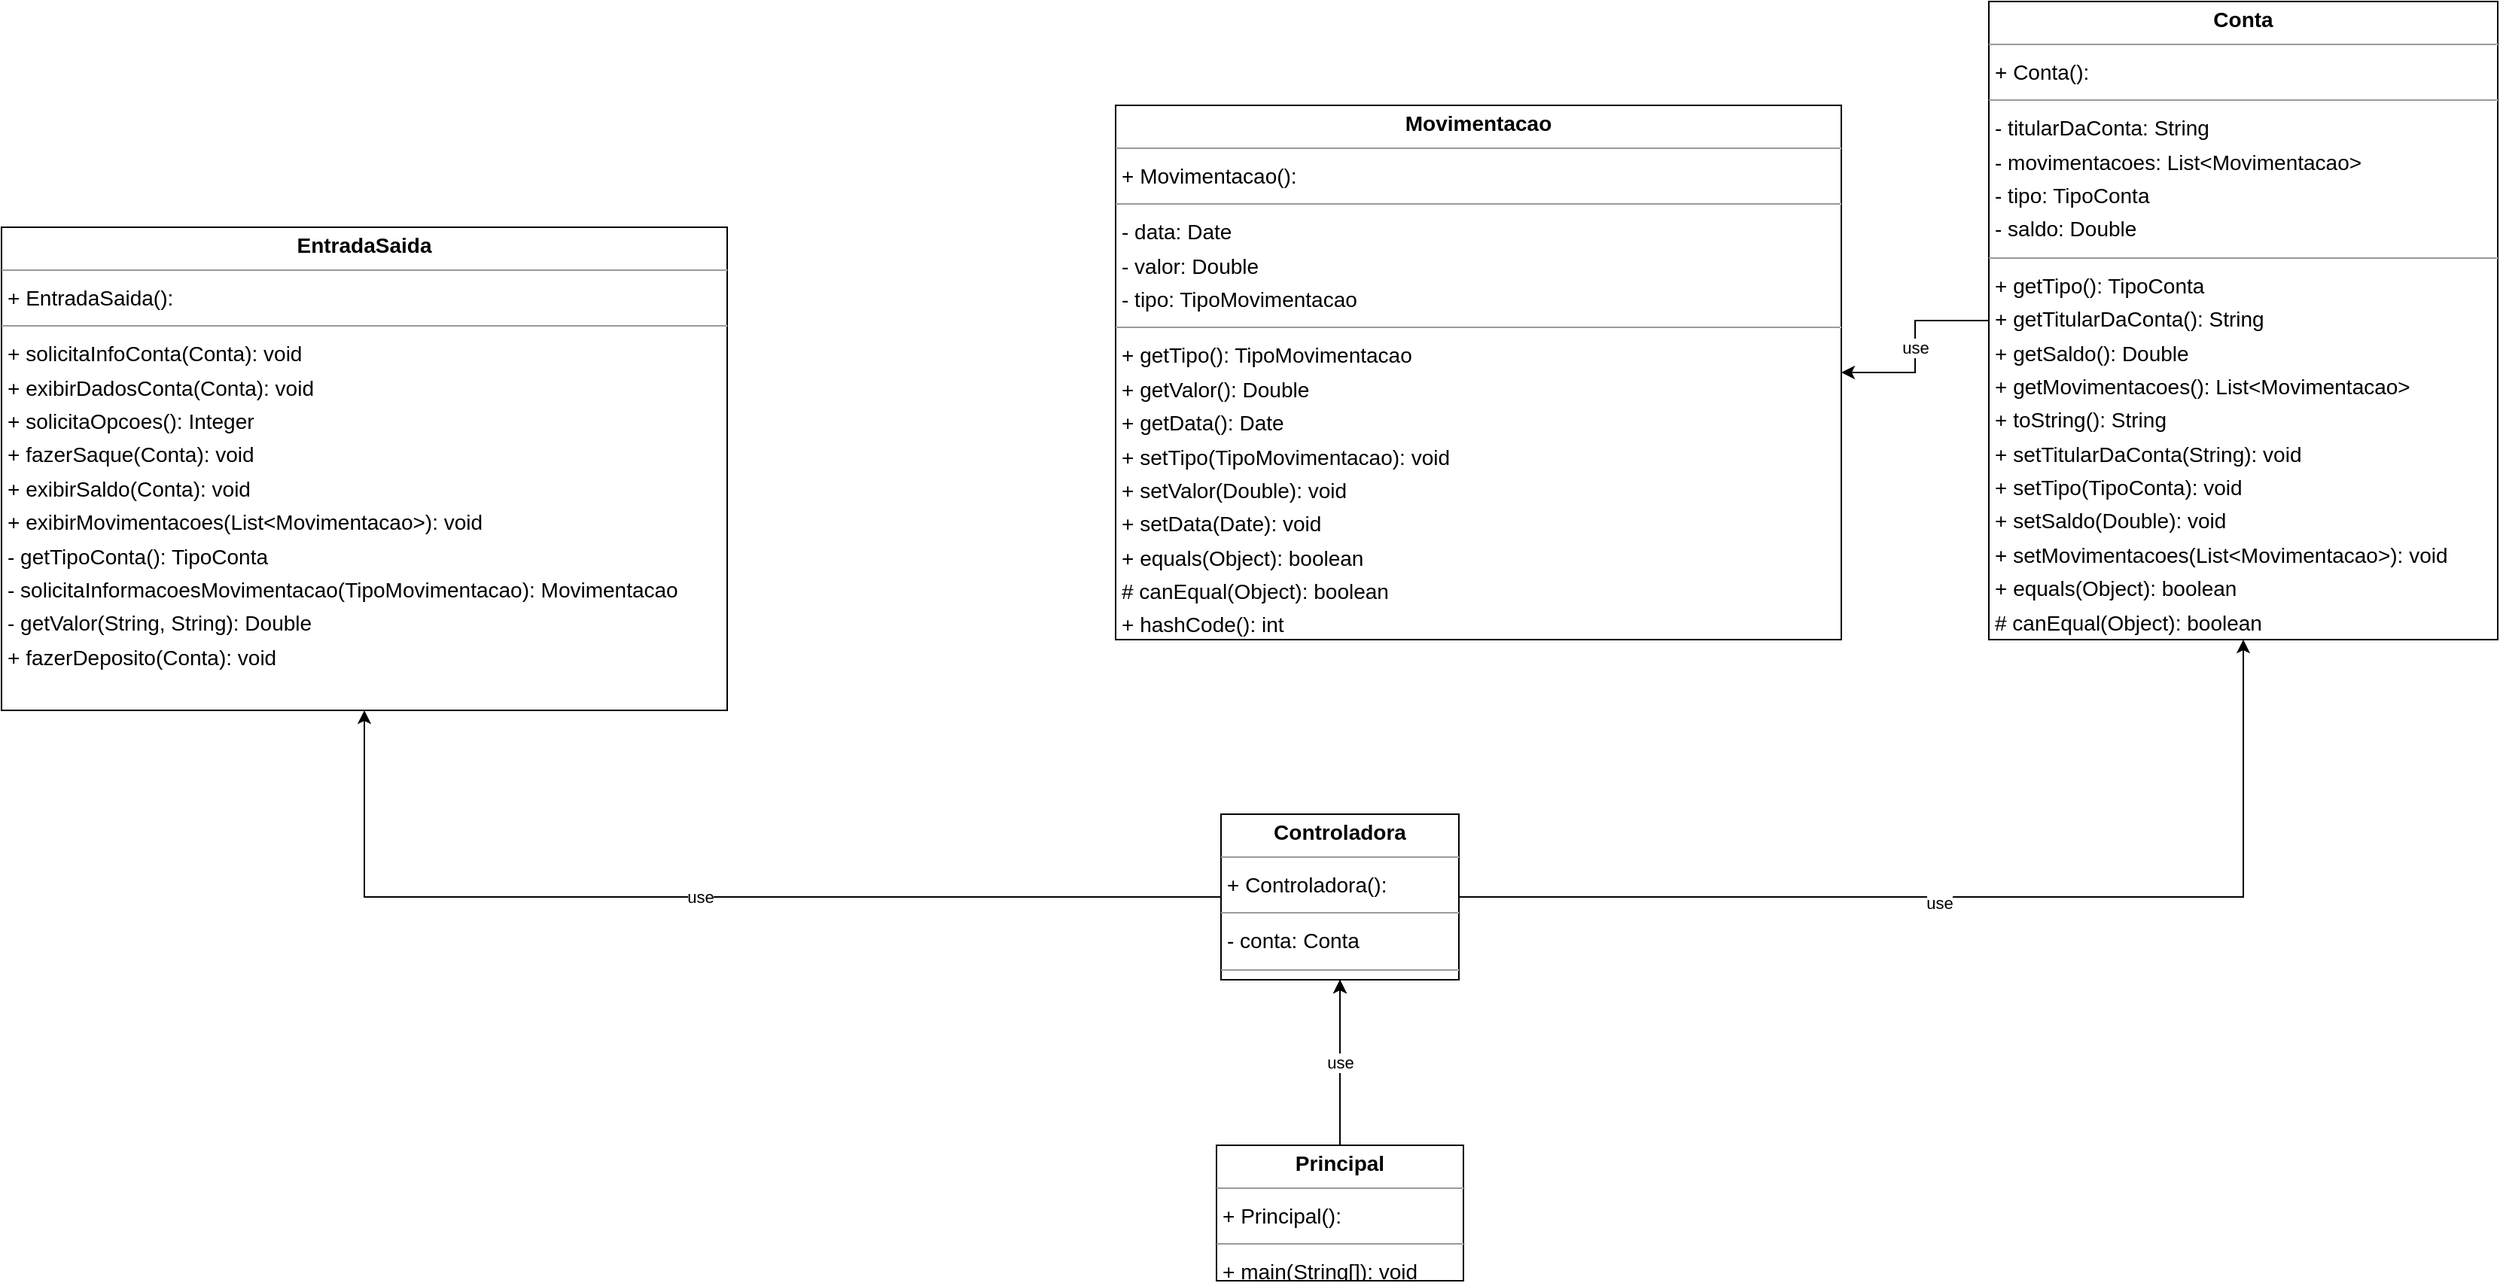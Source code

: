 <mxfile version="21.6.6" type="device">
  <diagram id="MuwQkqOiBAZG0xW1n6Gb" name="Page-1">
    <mxGraphModel dx="2599" dy="542" grid="1" gridSize="10" guides="1" tooltips="1" connect="1" arrows="1" fold="1" page="0" pageScale="1" pageWidth="850" pageHeight="1100" background="none" math="0" shadow="0">
      <root>
        <mxCell id="0" />
        <mxCell id="1" parent="0" />
        <mxCell id="t9LdDsmCiVr-6Dxy6O7Q-6" value="use" style="edgeStyle=orthogonalEdgeStyle;rounded=0;orthogonalLoop=1;jettySize=auto;html=1;" edge="1" parent="1" source="node1" target="node0">
          <mxGeometry relative="1" as="geometry" />
        </mxCell>
        <mxCell id="node1" value="&lt;p style=&quot;margin:0px;margin-top:4px;text-align:center;&quot;&gt;&lt;b&gt;Conta&lt;/b&gt;&lt;/p&gt;&lt;hr size=&quot;1&quot;/&gt;&lt;p style=&quot;margin:0 0 0 4px;line-height:1.6;&quot;&gt;+ Conta(): &lt;/p&gt;&lt;hr size=&quot;1&quot;/&gt;&lt;p style=&quot;margin:0 0 0 4px;line-height:1.6;&quot;&gt;- titularDaConta: String&lt;br/&gt;- movimentacoes: List&amp;lt;Movimentacao&amp;gt;&lt;br/&gt;- tipo: TipoConta&lt;br/&gt;- saldo: Double&lt;/p&gt;&lt;hr size=&quot;1&quot;/&gt;&lt;p style=&quot;margin:0 0 0 4px;line-height:1.6;&quot;&gt;+ getTipo(): TipoConta&lt;br/&gt;+ getTitularDaConta(): String&lt;br/&gt;+ getSaldo(): Double&lt;br/&gt;+ getMovimentacoes(): List&amp;lt;Movimentacao&amp;gt;&lt;br/&gt;+ toString(): String&lt;br/&gt;+ setTitularDaConta(String): void&lt;br/&gt;+ setTipo(TipoConta): void&lt;br/&gt;+ setSaldo(Double): void&lt;br/&gt;+ setMovimentacoes(List&amp;lt;Movimentacao&amp;gt;): void&lt;br/&gt;+ equals(Object): boolean&lt;br/&gt;# canEqual(Object): boolean&lt;br/&gt;+ hashCode(): int&lt;/p&gt;" style="verticalAlign=top;align=left;overflow=fill;fontSize=14;fontFamily=Helvetica;html=1;rounded=0;shadow=0;comic=0;labelBackgroundColor=none;strokeWidth=1;" parent="1" vertex="1">
          <mxGeometry x="750" y="750" width="338" height="424" as="geometry" />
        </mxCell>
        <mxCell id="t9LdDsmCiVr-6Dxy6O7Q-3" style="edgeStyle=orthogonalEdgeStyle;rounded=0;orthogonalLoop=1;jettySize=auto;html=1;" edge="1" parent="1" source="node2" target="node1">
          <mxGeometry relative="1" as="geometry" />
        </mxCell>
        <mxCell id="t9LdDsmCiVr-6Dxy6O7Q-5" value="use" style="edgeLabel;html=1;align=center;verticalAlign=middle;resizable=0;points=[];" vertex="1" connectable="0" parent="t9LdDsmCiVr-6Dxy6O7Q-3">
          <mxGeometry x="-0.077" y="-4" relative="1" as="geometry">
            <mxPoint x="-1" as="offset" />
          </mxGeometry>
        </mxCell>
        <mxCell id="t9LdDsmCiVr-6Dxy6O7Q-4" value="use" style="edgeStyle=orthogonalEdgeStyle;rounded=0;orthogonalLoop=1;jettySize=auto;html=1;" edge="1" parent="1" source="node2" target="node4">
          <mxGeometry relative="1" as="geometry" />
        </mxCell>
        <mxCell id="node2" value="&lt;p style=&quot;margin:0px;margin-top:4px;text-align:center;&quot;&gt;&lt;b&gt;Controladora&lt;/b&gt;&lt;/p&gt;&lt;hr size=&quot;1&quot;/&gt;&lt;p style=&quot;margin:0 0 0 4px;line-height:1.6;&quot;&gt;+ Controladora(): &lt;/p&gt;&lt;hr size=&quot;1&quot;/&gt;&lt;p style=&quot;margin:0 0 0 4px;line-height:1.6;&quot;&gt;- conta: Conta&lt;/p&gt;&lt;hr size=&quot;1&quot;/&gt;&lt;p style=&quot;margin:0 0 0 4px;line-height:1.6;&quot;&gt;+ exibeMenu(): void&lt;/p&gt;" style="verticalAlign=top;align=left;overflow=fill;fontSize=14;fontFamily=Helvetica;html=1;rounded=0;shadow=0;comic=0;labelBackgroundColor=none;strokeWidth=1;" parent="1" vertex="1">
          <mxGeometry x="240" y="1290" width="158" height="110" as="geometry" />
        </mxCell>
        <mxCell id="node4" value="&lt;p style=&quot;margin:0px;margin-top:4px;text-align:center;&quot;&gt;&lt;b&gt;EntradaSaida&lt;/b&gt;&lt;/p&gt;&lt;hr size=&quot;1&quot;/&gt;&lt;p style=&quot;margin:0 0 0 4px;line-height:1.6;&quot;&gt;+ EntradaSaida(): &lt;/p&gt;&lt;hr size=&quot;1&quot;/&gt;&lt;p style=&quot;margin:0 0 0 4px;line-height:1.6;&quot;&gt;+ solicitaInfoConta(Conta): void&lt;br/&gt;+ exibirDadosConta(Conta): void&lt;br/&gt;+ solicitaOpcoes(): Integer&lt;br/&gt;+ fazerSaque(Conta): void&lt;br/&gt;+ exibirSaldo(Conta): void&lt;br/&gt;+ exibirMovimentacoes(List&amp;lt;Movimentacao&amp;gt;): void&lt;br/&gt;- getTipoConta(): TipoConta&lt;br/&gt;- solicitaInformacoesMovimentacao(TipoMovimentacao): Movimentacao&lt;br/&gt;- getValor(String, String): Double&lt;br/&gt;+ fazerDeposito(Conta): void&lt;/p&gt;" style="verticalAlign=top;align=left;overflow=fill;fontSize=14;fontFamily=Helvetica;html=1;rounded=0;shadow=0;comic=0;labelBackgroundColor=none;strokeWidth=1;" parent="1" vertex="1">
          <mxGeometry x="-570" y="900" width="482" height="321" as="geometry" />
        </mxCell>
        <mxCell id="node0" value="&lt;p style=&quot;margin:0px;margin-top:4px;text-align:center;&quot;&gt;&lt;b&gt;Movimentacao&lt;/b&gt;&lt;/p&gt;&lt;hr size=&quot;1&quot;/&gt;&lt;p style=&quot;margin:0 0 0 4px;line-height:1.6;&quot;&gt;+ Movimentacao(): &lt;/p&gt;&lt;hr size=&quot;1&quot;/&gt;&lt;p style=&quot;margin:0 0 0 4px;line-height:1.6;&quot;&gt;- data: Date&lt;br/&gt;- valor: Double&lt;br/&gt;- tipo: TipoMovimentacao&lt;/p&gt;&lt;hr size=&quot;1&quot;/&gt;&lt;p style=&quot;margin:0 0 0 4px;line-height:1.6;&quot;&gt;+ getTipo(): TipoMovimentacao&lt;br/&gt;+ getValor(): Double&lt;br/&gt;+ getData(): Date&lt;br/&gt;+ setTipo(TipoMovimentacao): void&lt;br/&gt;+ setValor(Double): void&lt;br/&gt;+ setData(Date): void&lt;br/&gt;+ equals(Object): boolean&lt;br/&gt;# canEqual(Object): boolean&lt;br/&gt;+ hashCode(): int&lt;br/&gt;+ toString(): String&lt;/p&gt;" style="verticalAlign=top;align=left;overflow=fill;fontSize=14;fontFamily=Helvetica;html=1;rounded=0;shadow=0;comic=0;labelBackgroundColor=none;strokeWidth=1;" parent="1" vertex="1">
          <mxGeometry x="170" y="819" width="482" height="355" as="geometry" />
        </mxCell>
        <mxCell id="t9LdDsmCiVr-6Dxy6O7Q-1" style="edgeStyle=orthogonalEdgeStyle;rounded=0;orthogonalLoop=1;jettySize=auto;html=1;entryX=0.5;entryY=1;entryDx=0;entryDy=0;" edge="1" parent="1" source="node3" target="node2">
          <mxGeometry relative="1" as="geometry" />
        </mxCell>
        <mxCell id="t9LdDsmCiVr-6Dxy6O7Q-2" value="use" style="edgeStyle=orthogonalEdgeStyle;rounded=0;orthogonalLoop=1;jettySize=auto;html=1;" edge="1" parent="1" source="node3" target="node2">
          <mxGeometry relative="1" as="geometry" />
        </mxCell>
        <mxCell id="node3" value="&lt;p style=&quot;margin:0px;margin-top:4px;text-align:center;&quot;&gt;&lt;b&gt;Principal&lt;/b&gt;&lt;/p&gt;&lt;hr size=&quot;1&quot;/&gt;&lt;p style=&quot;margin:0 0 0 4px;line-height:1.6;&quot;&gt;+ Principal(): &lt;/p&gt;&lt;hr size=&quot;1&quot;/&gt;&lt;p style=&quot;margin:0 0 0 4px;line-height:1.6;&quot;&gt;+ main(String[]): void&lt;/p&gt;" style="verticalAlign=top;align=left;overflow=fill;fontSize=14;fontFamily=Helvetica;html=1;rounded=0;shadow=0;comic=0;labelBackgroundColor=none;strokeWidth=1;" parent="1" vertex="1">
          <mxGeometry x="237" y="1510" width="164" height="90" as="geometry" />
        </mxCell>
      </root>
    </mxGraphModel>
  </diagram>
</mxfile>
